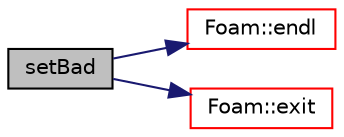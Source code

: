 digraph "setBad"
{
  bgcolor="transparent";
  edge [fontname="Helvetica",fontsize="10",labelfontname="Helvetica",labelfontsize="10"];
  node [fontname="Helvetica",fontsize="10",shape=record];
  rankdir="LR";
  Node2130 [label="setBad",height=0.2,width=0.4,color="black", fillcolor="grey75", style="filled", fontcolor="black"];
  Node2130 -> Node2131 [color="midnightblue",fontsize="10",style="solid",fontname="Helvetica"];
  Node2131 [label="Foam::endl",height=0.2,width=0.4,color="red",URL="$a21851.html#a2db8fe02a0d3909e9351bb4275b23ce4",tooltip="Add newline and flush stream. "];
  Node2130 -> Node2133 [color="midnightblue",fontsize="10",style="solid",fontname="Helvetica"];
  Node2133 [label="Foam::exit",height=0.2,width=0.4,color="red",URL="$a21851.html#a06ca7250d8e89caf05243ec094843642"];
}
